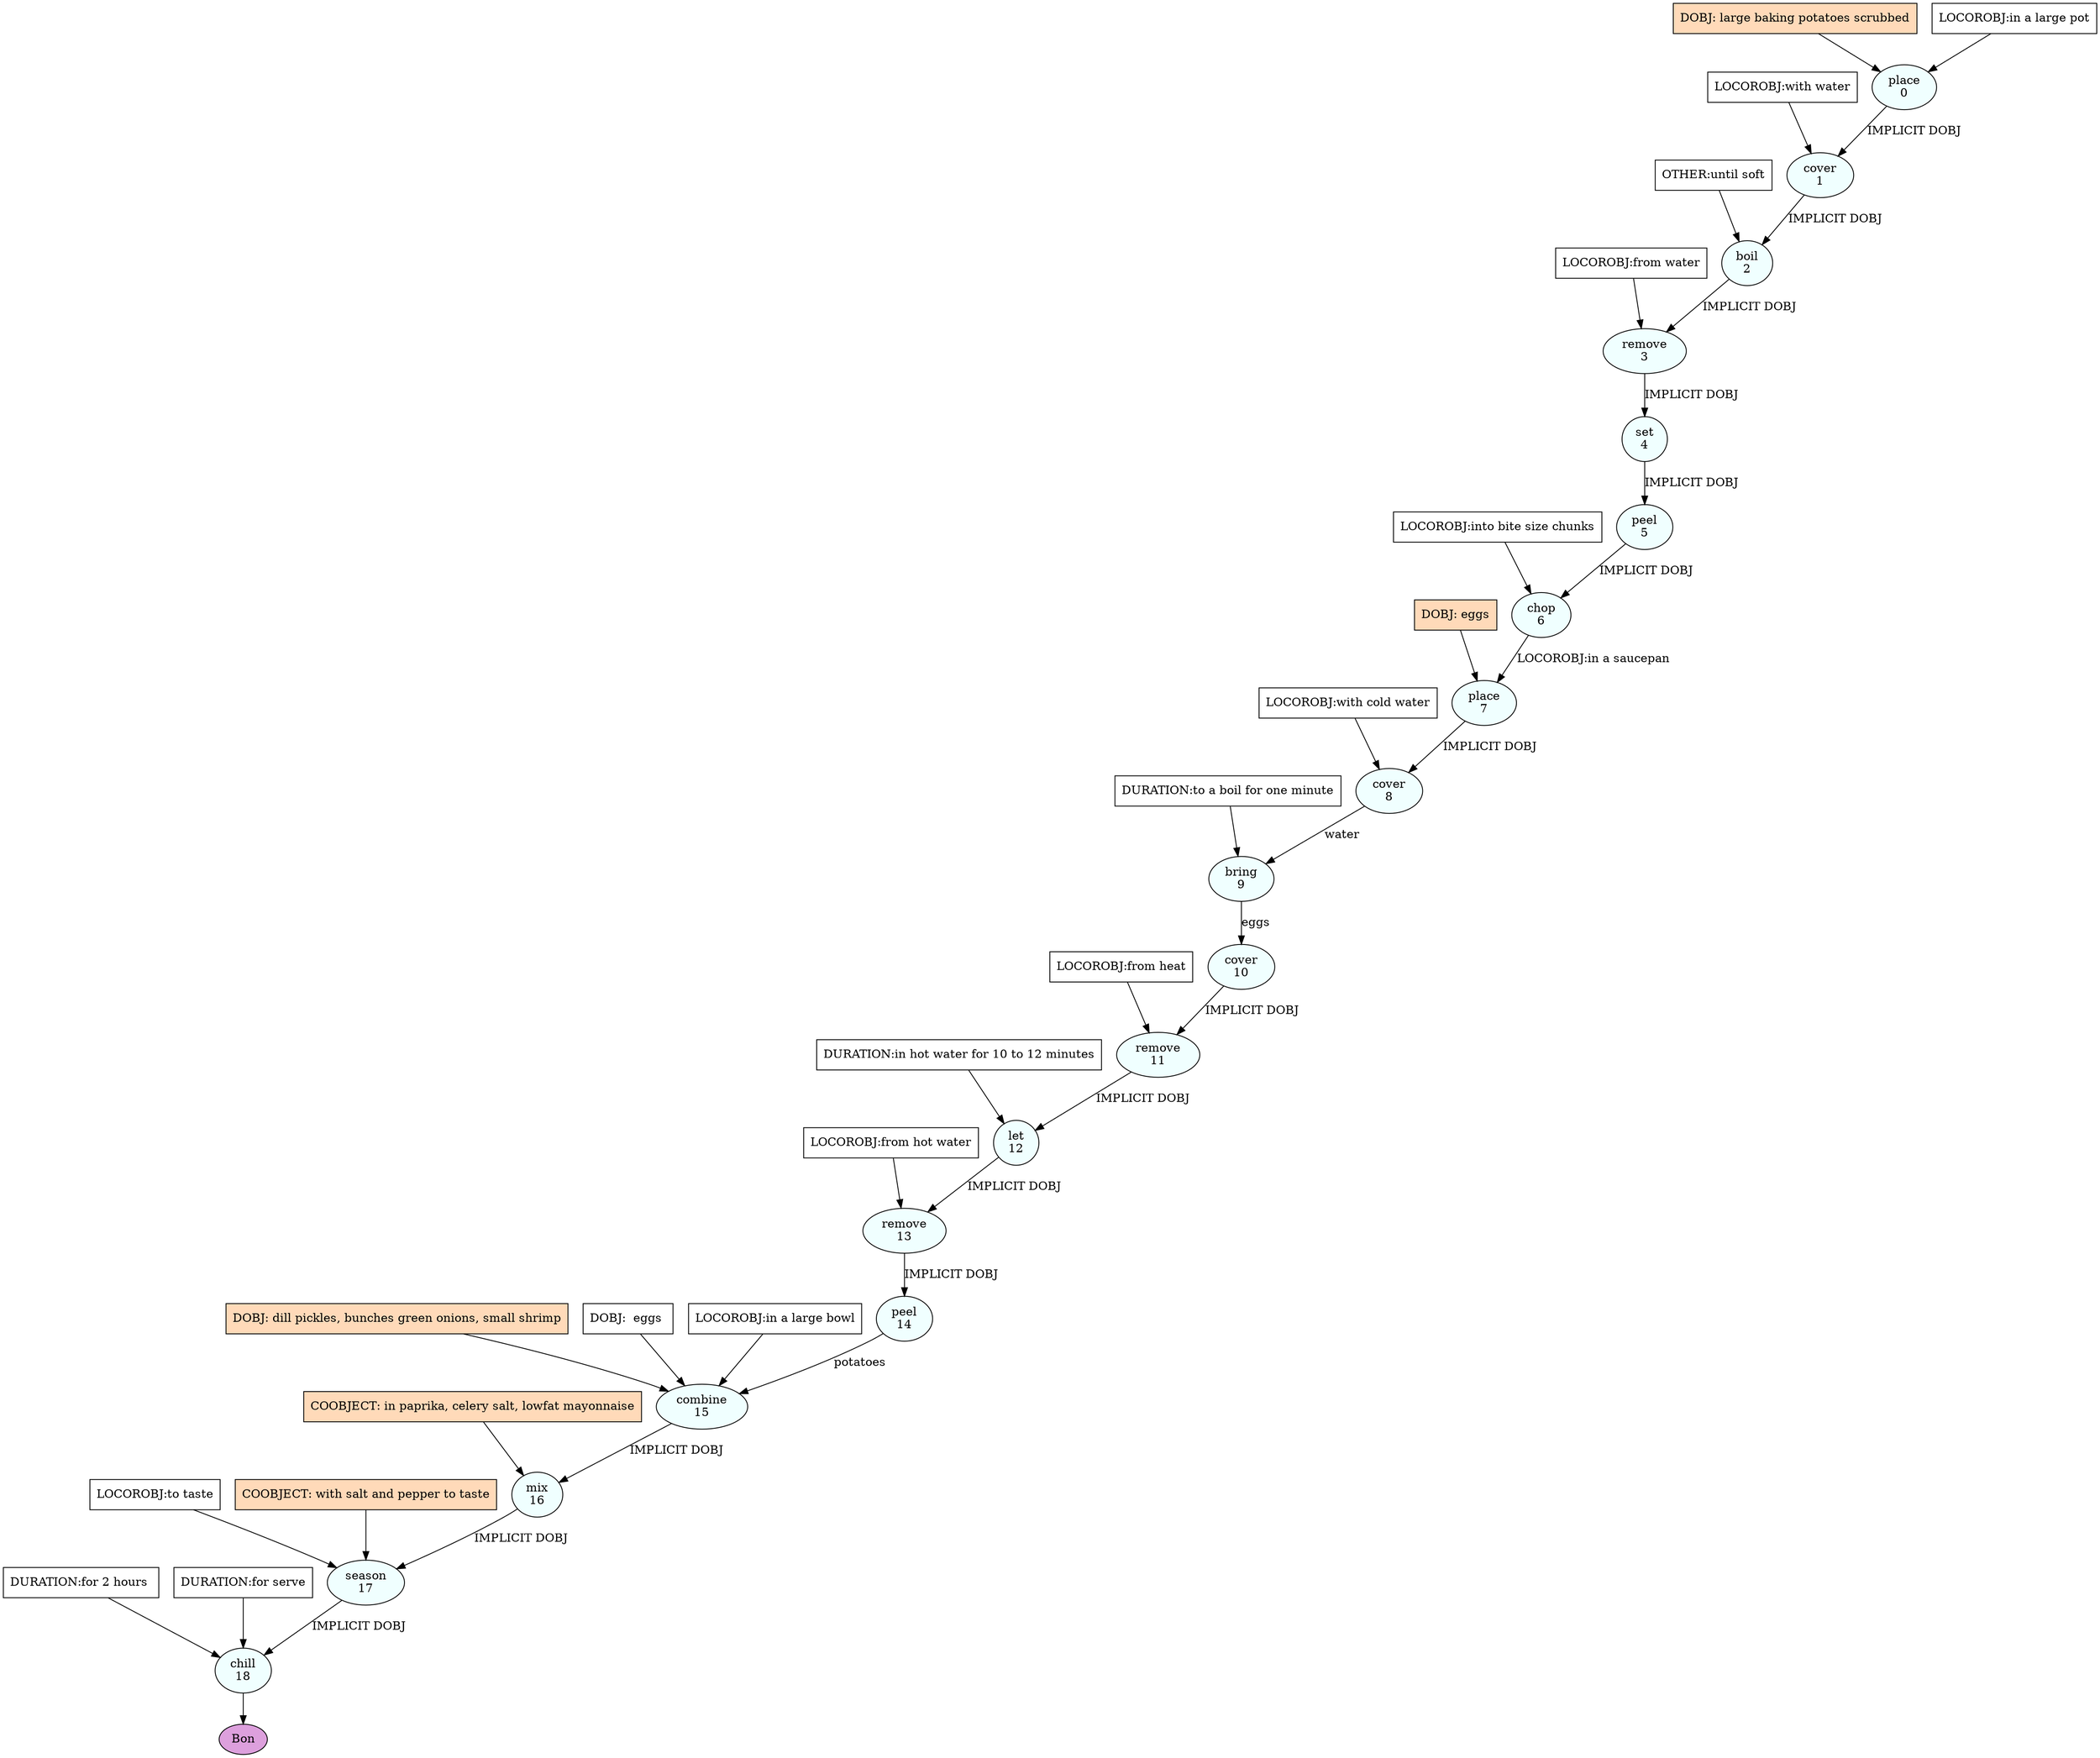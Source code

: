 digraph recipe {
E0[label="place
0", shape=oval, style=filled, fillcolor=azure]
E1[label="cover
1", shape=oval, style=filled, fillcolor=azure]
E2[label="boil
2", shape=oval, style=filled, fillcolor=azure]
E3[label="remove
3", shape=oval, style=filled, fillcolor=azure]
E4[label="set
4", shape=oval, style=filled, fillcolor=azure]
E5[label="peel
5", shape=oval, style=filled, fillcolor=azure]
E6[label="chop
6", shape=oval, style=filled, fillcolor=azure]
E7[label="place
7", shape=oval, style=filled, fillcolor=azure]
E8[label="cover
8", shape=oval, style=filled, fillcolor=azure]
E9[label="bring
9", shape=oval, style=filled, fillcolor=azure]
E10[label="cover
10", shape=oval, style=filled, fillcolor=azure]
E11[label="remove
11", shape=oval, style=filled, fillcolor=azure]
E12[label="let
12", shape=oval, style=filled, fillcolor=azure]
E13[label="remove
13", shape=oval, style=filled, fillcolor=azure]
E14[label="peel
14", shape=oval, style=filled, fillcolor=azure]
E15[label="combine
15", shape=oval, style=filled, fillcolor=azure]
E16[label="mix
16", shape=oval, style=filled, fillcolor=azure]
E17[label="season
17", shape=oval, style=filled, fillcolor=azure]
E18[label="chill
18", shape=oval, style=filled, fillcolor=azure]
D0[label="DOBJ: large baking potatoes scrubbed", shape=box, style=filled, fillcolor=peachpuff]
D0 -> E0
P0_0[label="LOCOROBJ:in a large pot", shape=box, style=filled, fillcolor=white]
P0_0 -> E0
E0 -> E1 [label="IMPLICIT DOBJ"]
P1_0_0[label="LOCOROBJ:with water", shape=box, style=filled, fillcolor=white]
P1_0_0 -> E1
E1 -> E2 [label="IMPLICIT DOBJ"]
P2_0_0[label="OTHER:until soft", shape=box, style=filled, fillcolor=white]
P2_0_0 -> E2
E2 -> E3 [label="IMPLICIT DOBJ"]
P3_0_0[label="LOCOROBJ:from water", shape=box, style=filled, fillcolor=white]
P3_0_0 -> E3
E3 -> E4 [label="IMPLICIT DOBJ"]
E4 -> E5 [label="IMPLICIT DOBJ"]
E5 -> E6 [label="IMPLICIT DOBJ"]
P6_0_0[label="LOCOROBJ:into bite size chunks", shape=box, style=filled, fillcolor=white]
P6_0_0 -> E6
D7_ing[label="DOBJ: eggs", shape=box, style=filled, fillcolor=peachpuff]
D7_ing -> E7
E6 -> E7 [label="LOCOROBJ:in a saucepan"]
E7 -> E8 [label="IMPLICIT DOBJ"]
P8_0_0[label="LOCOROBJ:with cold water", shape=box, style=filled, fillcolor=white]
P8_0_0 -> E8
E8 -> E9 [label="water"]
P9_0_0[label="DURATION:to a boil for one minute", shape=box, style=filled, fillcolor=white]
P9_0_0 -> E9
E9 -> E10 [label="eggs"]
E10 -> E11 [label="IMPLICIT DOBJ"]
P11_0_0[label="LOCOROBJ:from heat", shape=box, style=filled, fillcolor=white]
P11_0_0 -> E11
E11 -> E12 [label="IMPLICIT DOBJ"]
P12_0_0[label="DURATION:in hot water for 10 to 12 minutes", shape=box, style=filled, fillcolor=white]
P12_0_0 -> E12
E12 -> E13 [label="IMPLICIT DOBJ"]
P13_0_0[label="LOCOROBJ:from hot water", shape=box, style=filled, fillcolor=white]
P13_0_0 -> E13
E13 -> E14 [label="IMPLICIT DOBJ"]
D15_ing[label="DOBJ: dill pickles, bunches green onions, small shrimp", shape=box, style=filled, fillcolor=peachpuff]
D15_ing -> E15
E14 -> E15 [label="potatoes "]
D15_1[label="DOBJ:  eggs ", shape=box, style=filled, fillcolor=white]
D15_1 -> E15
P15_0_0[label="LOCOROBJ:in a large bowl", shape=box, style=filled, fillcolor=white]
P15_0_0 -> E15
E15 -> E16 [label="IMPLICIT DOBJ"]
P16_0_ing[label="COOBJECT: in paprika, celery salt, lowfat mayonnaise", shape=box, style=filled, fillcolor=peachpuff]
P16_0_ing -> E16
E16 -> E17 [label="IMPLICIT DOBJ"]
P17_0_0[label="LOCOROBJ:to taste", shape=box, style=filled, fillcolor=white]
P17_0_0 -> E17
P17_1_ing[label="COOBJECT: with salt and pepper to taste", shape=box, style=filled, fillcolor=peachpuff]
P17_1_ing -> E17
E17 -> E18 [label="IMPLICIT DOBJ"]
P18_0_0[label="DURATION:for 2 hours ", shape=box, style=filled, fillcolor=white]
P18_0_0 -> E18
P18_0_1[label="DURATION:for serve", shape=box, style=filled, fillcolor=white]
P18_0_1 -> E18
EOR[label="Bon", shape=oval, style=filled, fillcolor=plum]
E18 -> EOR
}
